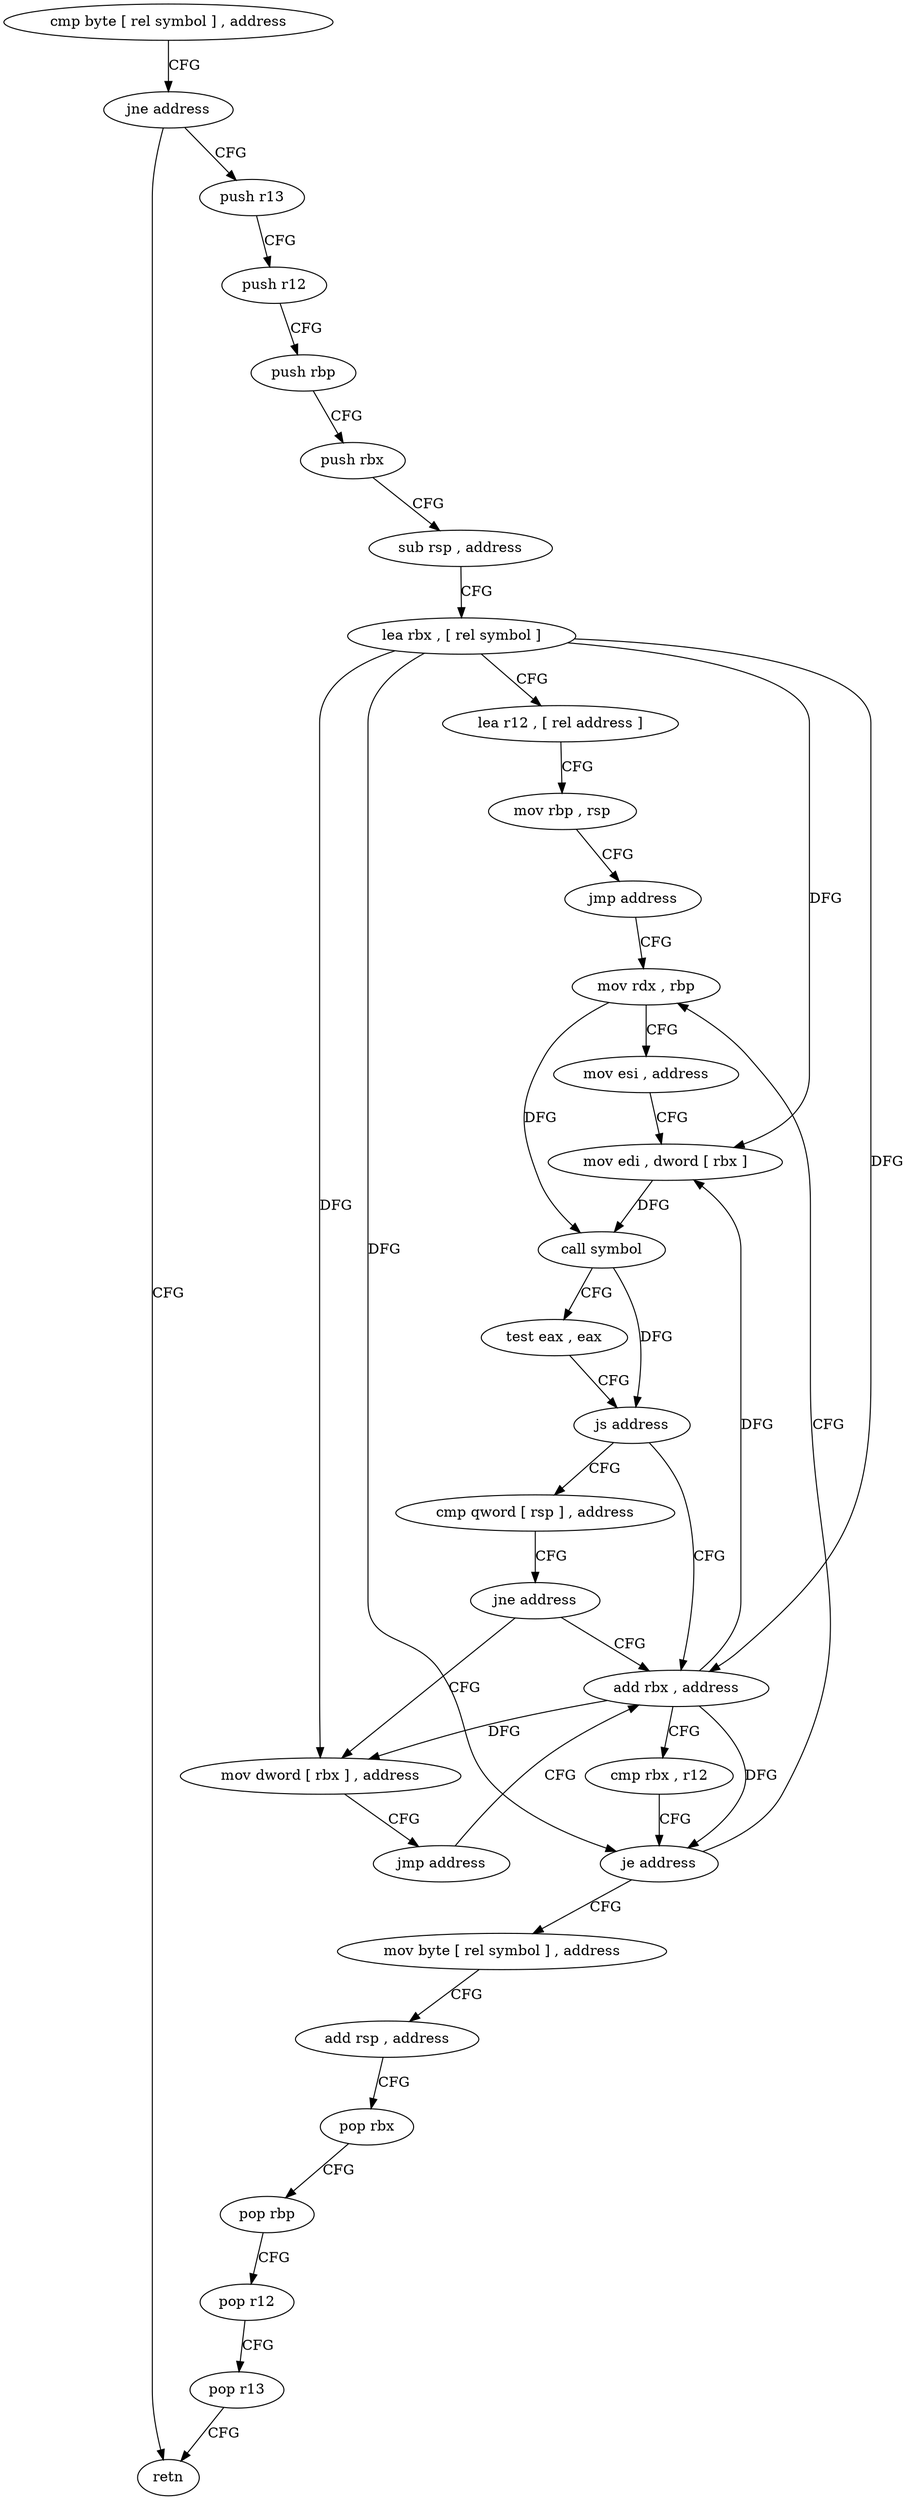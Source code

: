 digraph "func" {
"169347" [label = "cmp byte [ rel symbol ] , address" ]
"169354" [label = "jne address" ]
"169451" [label = "retn" ]
"169356" [label = "push r13" ]
"169358" [label = "push r12" ]
"169360" [label = "push rbp" ]
"169361" [label = "push rbx" ]
"169362" [label = "sub rsp , address" ]
"169369" [label = "lea rbx , [ rel symbol ]" ]
"169376" [label = "lea r12 , [ rel address ]" ]
"169383" [label = "mov rbp , rsp" ]
"169386" [label = "jmp address" ]
"169397" [label = "mov rdx , rbp" ]
"169400" [label = "mov esi , address" ]
"169405" [label = "mov edi , dword [ rbx ]" ]
"169407" [label = "call symbol" ]
"169412" [label = "test eax , eax" ]
"169414" [label = "js address" ]
"169388" [label = "add rbx , address" ]
"169416" [label = "cmp qword [ rsp ] , address" ]
"169392" [label = "cmp rbx , r12" ]
"169395" [label = "je address" ]
"169431" [label = "mov byte [ rel symbol ] , address" ]
"169421" [label = "jne address" ]
"169423" [label = "mov dword [ rbx ] , address" ]
"169438" [label = "add rsp , address" ]
"169445" [label = "pop rbx" ]
"169446" [label = "pop rbp" ]
"169447" [label = "pop r12" ]
"169449" [label = "pop r13" ]
"169429" [label = "jmp address" ]
"169347" -> "169354" [ label = "CFG" ]
"169354" -> "169451" [ label = "CFG" ]
"169354" -> "169356" [ label = "CFG" ]
"169356" -> "169358" [ label = "CFG" ]
"169358" -> "169360" [ label = "CFG" ]
"169360" -> "169361" [ label = "CFG" ]
"169361" -> "169362" [ label = "CFG" ]
"169362" -> "169369" [ label = "CFG" ]
"169369" -> "169376" [ label = "CFG" ]
"169369" -> "169405" [ label = "DFG" ]
"169369" -> "169388" [ label = "DFG" ]
"169369" -> "169395" [ label = "DFG" ]
"169369" -> "169423" [ label = "DFG" ]
"169376" -> "169383" [ label = "CFG" ]
"169383" -> "169386" [ label = "CFG" ]
"169386" -> "169397" [ label = "CFG" ]
"169397" -> "169400" [ label = "CFG" ]
"169397" -> "169407" [ label = "DFG" ]
"169400" -> "169405" [ label = "CFG" ]
"169405" -> "169407" [ label = "DFG" ]
"169407" -> "169412" [ label = "CFG" ]
"169407" -> "169414" [ label = "DFG" ]
"169412" -> "169414" [ label = "CFG" ]
"169414" -> "169388" [ label = "CFG" ]
"169414" -> "169416" [ label = "CFG" ]
"169388" -> "169392" [ label = "CFG" ]
"169388" -> "169405" [ label = "DFG" ]
"169388" -> "169395" [ label = "DFG" ]
"169388" -> "169423" [ label = "DFG" ]
"169416" -> "169421" [ label = "CFG" ]
"169392" -> "169395" [ label = "CFG" ]
"169395" -> "169431" [ label = "CFG" ]
"169395" -> "169397" [ label = "CFG" ]
"169431" -> "169438" [ label = "CFG" ]
"169421" -> "169388" [ label = "CFG" ]
"169421" -> "169423" [ label = "CFG" ]
"169423" -> "169429" [ label = "CFG" ]
"169438" -> "169445" [ label = "CFG" ]
"169445" -> "169446" [ label = "CFG" ]
"169446" -> "169447" [ label = "CFG" ]
"169447" -> "169449" [ label = "CFG" ]
"169449" -> "169451" [ label = "CFG" ]
"169429" -> "169388" [ label = "CFG" ]
}
